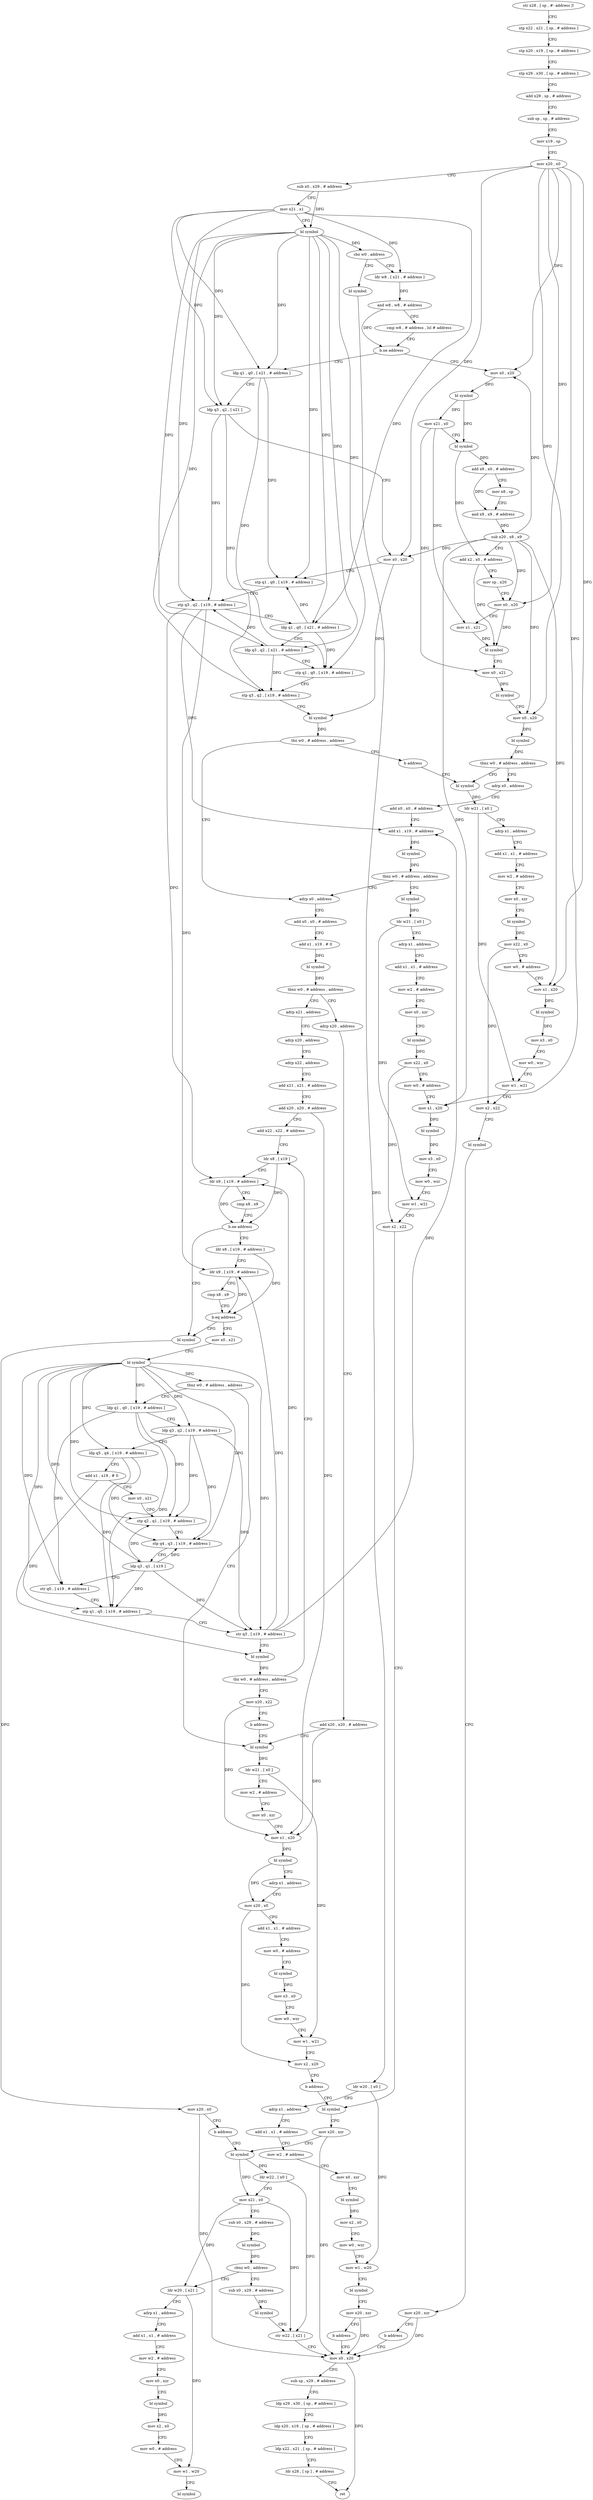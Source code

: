 digraph "func" {
"4215116" [label = "str x28 , [ sp , #- address ]!" ]
"4215120" [label = "stp x22 , x21 , [ sp , # address ]" ]
"4215124" [label = "stp x20 , x19 , [ sp , # address ]" ]
"4215128" [label = "stp x29 , x30 , [ sp , # address ]" ]
"4215132" [label = "add x29 , sp , # address" ]
"4215136" [label = "sub sp , sp , # address" ]
"4215140" [label = "mov x19 , sp" ]
"4215144" [label = "mov x20 , x0" ]
"4215148" [label = "sub x0 , x29 , # address" ]
"4215152" [label = "mov x21 , x1" ]
"4215156" [label = "bl symbol" ]
"4215160" [label = "cbz w0 , address" ]
"4215216" [label = "ldr w8 , [ x21 , # address ]" ]
"4215164" [label = "bl symbol" ]
"4215220" [label = "and w8 , w8 , # address" ]
"4215224" [label = "cmp w8 , # address , lsl # address" ]
"4215228" [label = "b.ne address" ]
"4215280" [label = "mov x0 , x20" ]
"4215232" [label = "ldp q1 , q0 , [ x21 , # address ]" ]
"4215168" [label = "ldr w20 , [ x0 ]" ]
"4215172" [label = "adrp x1 , address" ]
"4215176" [label = "add x1 , x1 , # address" ]
"4215180" [label = "mov w2 , # address" ]
"4215184" [label = "mov x0 , xzr" ]
"4215188" [label = "bl symbol" ]
"4215192" [label = "mov x2 , x0" ]
"4215196" [label = "mov w0 , wzr" ]
"4215200" [label = "mov w1 , w20" ]
"4215204" [label = "bl symbol" ]
"4215208" [label = "mov x20 , xzr" ]
"4215212" [label = "b address" ]
"4215780" [label = "mov x0 , x20" ]
"4215284" [label = "bl symbol" ]
"4215288" [label = "mov x21 , x0" ]
"4215292" [label = "bl symbol" ]
"4215296" [label = "add x9 , x0 , # address" ]
"4215300" [label = "mov x8 , sp" ]
"4215304" [label = "and x9 , x9 , # address" ]
"4215308" [label = "sub x20 , x8 , x9" ]
"4215312" [label = "add x2 , x0 , # address" ]
"4215316" [label = "mov sp , x20" ]
"4215320" [label = "mov x0 , x20" ]
"4215324" [label = "mov x1 , x21" ]
"4215328" [label = "bl symbol" ]
"4215332" [label = "mov x0 , x21" ]
"4215336" [label = "bl symbol" ]
"4215340" [label = "mov x0 , x20" ]
"4215344" [label = "bl symbol" ]
"4215348" [label = "tbnz w0 , # address , address" ]
"4215520" [label = "bl symbol" ]
"4215352" [label = "adrp x0 , address" ]
"4215236" [label = "ldp q3 , q2 , [ x21 ]" ]
"4215240" [label = "mov x0 , x20" ]
"4215244" [label = "stp q1 , q0 , [ x19 , # address ]" ]
"4215248" [label = "stp q3 , q2 , [ x19 , # address ]" ]
"4215252" [label = "ldp q1 , q0 , [ x21 , # address ]" ]
"4215256" [label = "ldp q3 , q2 , [ x21 , # address ]" ]
"4215260" [label = "stp q1 , q0 , [ x19 , # address ]" ]
"4215264" [label = "stp q3 , q2 , [ x19 , # address ]" ]
"4215268" [label = "bl symbol" ]
"4215272" [label = "tbz w0 , # address , address" ]
"4215372" [label = "adrp x0 , address" ]
"4215276" [label = "b address" ]
"4215784" [label = "sub sp , x29 , # address" ]
"4215788" [label = "ldp x29 , x30 , [ sp , # address ]" ]
"4215792" [label = "ldp x20 , x19 , [ sp , # address ]" ]
"4215796" [label = "ldp x22 , x21 , [ sp , # address ]" ]
"4215800" [label = "ldr x28 , [ sp ] , # address" ]
"4215804" [label = "ret" ]
"4215524" [label = "ldr w21 , [ x0 ]" ]
"4215528" [label = "adrp x1 , address" ]
"4215532" [label = "add x1 , x1 , # address" ]
"4215536" [label = "mov w2 , # address" ]
"4215540" [label = "mov x0 , xzr" ]
"4215544" [label = "bl symbol" ]
"4215548" [label = "mov x22 , x0" ]
"4215552" [label = "mov w0 , # address" ]
"4215556" [label = "mov x1 , x20" ]
"4215560" [label = "bl symbol" ]
"4215564" [label = "mov x3 , x0" ]
"4215568" [label = "mov w0 , wzr" ]
"4215572" [label = "mov w1 , w21" ]
"4215576" [label = "mov x2 , x22" ]
"4215580" [label = "bl symbol" ]
"4215584" [label = "mov x20 , xzr" ]
"4215588" [label = "b address" ]
"4215356" [label = "add x0 , x0 , # address" ]
"4215360" [label = "add x1 , x19 , # address" ]
"4215364" [label = "bl symbol" ]
"4215368" [label = "tbnz w0 , # address , address" ]
"4215676" [label = "bl symbol" ]
"4215376" [label = "add x0 , x0 , # address" ]
"4215380" [label = "add x1 , x19 , # 0" ]
"4215384" [label = "bl symbol" ]
"4215388" [label = "tbnz w0 , # address , address" ]
"4215592" [label = "adrp x20 , address" ]
"4215392" [label = "adrp x21 , address" ]
"4215680" [label = "ldr w21 , [ x0 ]" ]
"4215684" [label = "adrp x1 , address" ]
"4215688" [label = "add x1 , x1 , # address" ]
"4215692" [label = "mov w2 , # address" ]
"4215696" [label = "mov x0 , xzr" ]
"4215700" [label = "bl symbol" ]
"4215704" [label = "mov x22 , x0" ]
"4215708" [label = "mov w0 , # address" ]
"4215712" [label = "mov x1 , x20" ]
"4215716" [label = "bl symbol" ]
"4215720" [label = "mov x3 , x0" ]
"4215724" [label = "mov w0 , wzr" ]
"4215728" [label = "mov w1 , w21" ]
"4215732" [label = "mov x2 , x22" ]
"4215736" [label = "bl symbol" ]
"4215596" [label = "add x20 , x20 , # address" ]
"4215600" [label = "bl symbol" ]
"4215396" [label = "adrp x20 , address" ]
"4215400" [label = "adrp x22 , address" ]
"4215404" [label = "add x21 , x21 , # address" ]
"4215408" [label = "add x20 , x20 , # address" ]
"4215412" [label = "add x22 , x22 , # address" ]
"4215416" [label = "ldr x8 , [ x19 ]" ]
"4215808" [label = "ldr w20 , [ x21 ]" ]
"4215812" [label = "adrp x1 , address" ]
"4215816" [label = "add x1 , x1 , # address" ]
"4215820" [label = "mov w2 , # address" ]
"4215824" [label = "mov x0 , xzr" ]
"4215828" [label = "bl symbol" ]
"4215832" [label = "mov x2 , x0" ]
"4215836" [label = "mov w0 , # address" ]
"4215840" [label = "mov w1 , w20" ]
"4215844" [label = "bl symbol" ]
"4215768" [label = "sub x0 , x29 , # address" ]
"4215772" [label = "bl symbol" ]
"4215776" [label = "str w22 , [ x21 ]" ]
"4215740" [label = "mov x20 , xzr" ]
"4215744" [label = "bl symbol" ]
"4215664" [label = "bl symbol" ]
"4215668" [label = "mov x20 , x0" ]
"4215672" [label = "b address" ]
"4215432" [label = "ldr x8 , [ x19 , # address ]" ]
"4215436" [label = "ldr x9 , [ x19 , # address ]" ]
"4215440" [label = "cmp x8 , x9" ]
"4215444" [label = "b.eq address" ]
"4215448" [label = "mov x0 , x21" ]
"4215748" [label = "ldr w22 , [ x0 ]" ]
"4215752" [label = "mov x21 , x0" ]
"4215756" [label = "sub x0 , x29 , # address" ]
"4215760" [label = "bl symbol" ]
"4215764" [label = "cbnz w0 , address" ]
"4215452" [label = "bl symbol" ]
"4215456" [label = "tbnz w0 , # address , address" ]
"4215460" [label = "ldp q1 , q0 , [ x19 , # address ]" ]
"4215604" [label = "ldr w21 , [ x0 ]" ]
"4215608" [label = "mov w2 , # address" ]
"4215612" [label = "mov x0 , xzr" ]
"4215616" [label = "mov x1 , x20" ]
"4215620" [label = "bl symbol" ]
"4215624" [label = "adrp x1 , address" ]
"4215628" [label = "mov x20 , x0" ]
"4215632" [label = "add x1 , x1 , # address" ]
"4215636" [label = "mov w0 , # address" ]
"4215640" [label = "bl symbol" ]
"4215644" [label = "mov x3 , x0" ]
"4215648" [label = "mov w0 , wzr" ]
"4215652" [label = "mov w1 , w21" ]
"4215656" [label = "mov x2 , x20" ]
"4215660" [label = "b address" ]
"4215464" [label = "ldp q3 , q2 , [ x19 , # address ]" ]
"4215468" [label = "ldp q5 , q4 , [ x19 , # address ]" ]
"4215472" [label = "add x1 , x19 , # 0" ]
"4215476" [label = "mov x0 , x21" ]
"4215480" [label = "stp q2 , q1 , [ x19 , # address ]" ]
"4215484" [label = "stp q4 , q3 , [ x19 , # address ]" ]
"4215488" [label = "ldp q3 , q1 , [ x19 ]" ]
"4215492" [label = "str q0 , [ x19 , # address ]" ]
"4215496" [label = "stp q1 , q5 , [ x19 , # address ]" ]
"4215500" [label = "str q3 , [ x19 , # address ]" ]
"4215504" [label = "bl symbol" ]
"4215508" [label = "tbz w0 , # address , address" ]
"4215512" [label = "mov x20 , x22" ]
"4215420" [label = "ldr x9 , [ x19 , # address ]" ]
"4215424" [label = "cmp x8 , x9" ]
"4215428" [label = "b.ne address" ]
"4215516" [label = "b address" ]
"4215116" -> "4215120" [ label = "CFG" ]
"4215120" -> "4215124" [ label = "CFG" ]
"4215124" -> "4215128" [ label = "CFG" ]
"4215128" -> "4215132" [ label = "CFG" ]
"4215132" -> "4215136" [ label = "CFG" ]
"4215136" -> "4215140" [ label = "CFG" ]
"4215140" -> "4215144" [ label = "CFG" ]
"4215144" -> "4215148" [ label = "CFG" ]
"4215144" -> "4215280" [ label = "DFG" ]
"4215144" -> "4215320" [ label = "DFG" ]
"4215144" -> "4215340" [ label = "DFG" ]
"4215144" -> "4215240" [ label = "DFG" ]
"4215144" -> "4215556" [ label = "DFG" ]
"4215144" -> "4215712" [ label = "DFG" ]
"4215148" -> "4215152" [ label = "CFG" ]
"4215148" -> "4215156" [ label = "DFG" ]
"4215152" -> "4215156" [ label = "CFG" ]
"4215152" -> "4215216" [ label = "DFG" ]
"4215152" -> "4215232" [ label = "DFG" ]
"4215152" -> "4215236" [ label = "DFG" ]
"4215152" -> "4215252" [ label = "DFG" ]
"4215152" -> "4215256" [ label = "DFG" ]
"4215156" -> "4215160" [ label = "DFG" ]
"4215156" -> "4215232" [ label = "DFG" ]
"4215156" -> "4215244" [ label = "DFG" ]
"4215156" -> "4215252" [ label = "DFG" ]
"4215156" -> "4215260" [ label = "DFG" ]
"4215156" -> "4215236" [ label = "DFG" ]
"4215156" -> "4215248" [ label = "DFG" ]
"4215156" -> "4215256" [ label = "DFG" ]
"4215156" -> "4215264" [ label = "DFG" ]
"4215160" -> "4215216" [ label = "CFG" ]
"4215160" -> "4215164" [ label = "CFG" ]
"4215216" -> "4215220" [ label = "DFG" ]
"4215164" -> "4215168" [ label = "DFG" ]
"4215220" -> "4215224" [ label = "CFG" ]
"4215220" -> "4215228" [ label = "DFG" ]
"4215224" -> "4215228" [ label = "CFG" ]
"4215228" -> "4215280" [ label = "CFG" ]
"4215228" -> "4215232" [ label = "CFG" ]
"4215280" -> "4215284" [ label = "DFG" ]
"4215232" -> "4215236" [ label = "CFG" ]
"4215232" -> "4215244" [ label = "DFG" ]
"4215232" -> "4215260" [ label = "DFG" ]
"4215168" -> "4215172" [ label = "CFG" ]
"4215168" -> "4215200" [ label = "DFG" ]
"4215172" -> "4215176" [ label = "CFG" ]
"4215176" -> "4215180" [ label = "CFG" ]
"4215180" -> "4215184" [ label = "CFG" ]
"4215184" -> "4215188" [ label = "CFG" ]
"4215188" -> "4215192" [ label = "DFG" ]
"4215192" -> "4215196" [ label = "CFG" ]
"4215196" -> "4215200" [ label = "CFG" ]
"4215200" -> "4215204" [ label = "CFG" ]
"4215204" -> "4215208" [ label = "CFG" ]
"4215208" -> "4215212" [ label = "CFG" ]
"4215208" -> "4215780" [ label = "DFG" ]
"4215212" -> "4215780" [ label = "CFG" ]
"4215780" -> "4215784" [ label = "CFG" ]
"4215780" -> "4215804" [ label = "DFG" ]
"4215284" -> "4215288" [ label = "DFG" ]
"4215284" -> "4215292" [ label = "DFG" ]
"4215288" -> "4215292" [ label = "CFG" ]
"4215288" -> "4215324" [ label = "DFG" ]
"4215288" -> "4215332" [ label = "DFG" ]
"4215292" -> "4215296" [ label = "DFG" ]
"4215292" -> "4215312" [ label = "DFG" ]
"4215296" -> "4215300" [ label = "CFG" ]
"4215296" -> "4215304" [ label = "DFG" ]
"4215300" -> "4215304" [ label = "CFG" ]
"4215304" -> "4215308" [ label = "DFG" ]
"4215308" -> "4215312" [ label = "CFG" ]
"4215308" -> "4215280" [ label = "DFG" ]
"4215308" -> "4215320" [ label = "DFG" ]
"4215308" -> "4215340" [ label = "DFG" ]
"4215308" -> "4215240" [ label = "DFG" ]
"4215308" -> "4215556" [ label = "DFG" ]
"4215308" -> "4215712" [ label = "DFG" ]
"4215312" -> "4215316" [ label = "CFG" ]
"4215312" -> "4215328" [ label = "DFG" ]
"4215316" -> "4215320" [ label = "CFG" ]
"4215320" -> "4215324" [ label = "CFG" ]
"4215320" -> "4215328" [ label = "DFG" ]
"4215324" -> "4215328" [ label = "DFG" ]
"4215328" -> "4215332" [ label = "CFG" ]
"4215332" -> "4215336" [ label = "DFG" ]
"4215336" -> "4215340" [ label = "CFG" ]
"4215340" -> "4215344" [ label = "DFG" ]
"4215344" -> "4215348" [ label = "DFG" ]
"4215348" -> "4215520" [ label = "CFG" ]
"4215348" -> "4215352" [ label = "CFG" ]
"4215520" -> "4215524" [ label = "DFG" ]
"4215352" -> "4215356" [ label = "CFG" ]
"4215236" -> "4215240" [ label = "CFG" ]
"4215236" -> "4215248" [ label = "DFG" ]
"4215236" -> "4215264" [ label = "DFG" ]
"4215240" -> "4215244" [ label = "CFG" ]
"4215240" -> "4215268" [ label = "DFG" ]
"4215244" -> "4215248" [ label = "CFG" ]
"4215248" -> "4215252" [ label = "CFG" ]
"4215248" -> "4215420" [ label = "DFG" ]
"4215248" -> "4215436" [ label = "DFG" ]
"4215248" -> "4215360" [ label = "DFG" ]
"4215252" -> "4215256" [ label = "CFG" ]
"4215252" -> "4215244" [ label = "DFG" ]
"4215252" -> "4215260" [ label = "DFG" ]
"4215256" -> "4215260" [ label = "CFG" ]
"4215256" -> "4215248" [ label = "DFG" ]
"4215256" -> "4215264" [ label = "DFG" ]
"4215260" -> "4215264" [ label = "CFG" ]
"4215264" -> "4215268" [ label = "CFG" ]
"4215268" -> "4215272" [ label = "DFG" ]
"4215272" -> "4215372" [ label = "CFG" ]
"4215272" -> "4215276" [ label = "CFG" ]
"4215372" -> "4215376" [ label = "CFG" ]
"4215276" -> "4215520" [ label = "CFG" ]
"4215784" -> "4215788" [ label = "CFG" ]
"4215788" -> "4215792" [ label = "CFG" ]
"4215792" -> "4215796" [ label = "CFG" ]
"4215796" -> "4215800" [ label = "CFG" ]
"4215800" -> "4215804" [ label = "CFG" ]
"4215524" -> "4215528" [ label = "CFG" ]
"4215524" -> "4215572" [ label = "DFG" ]
"4215528" -> "4215532" [ label = "CFG" ]
"4215532" -> "4215536" [ label = "CFG" ]
"4215536" -> "4215540" [ label = "CFG" ]
"4215540" -> "4215544" [ label = "CFG" ]
"4215544" -> "4215548" [ label = "DFG" ]
"4215548" -> "4215552" [ label = "CFG" ]
"4215548" -> "4215576" [ label = "DFG" ]
"4215552" -> "4215556" [ label = "CFG" ]
"4215556" -> "4215560" [ label = "DFG" ]
"4215560" -> "4215564" [ label = "DFG" ]
"4215564" -> "4215568" [ label = "CFG" ]
"4215568" -> "4215572" [ label = "CFG" ]
"4215572" -> "4215576" [ label = "CFG" ]
"4215576" -> "4215580" [ label = "CFG" ]
"4215580" -> "4215584" [ label = "CFG" ]
"4215584" -> "4215588" [ label = "CFG" ]
"4215584" -> "4215780" [ label = "DFG" ]
"4215588" -> "4215780" [ label = "CFG" ]
"4215356" -> "4215360" [ label = "CFG" ]
"4215360" -> "4215364" [ label = "DFG" ]
"4215364" -> "4215368" [ label = "DFG" ]
"4215368" -> "4215676" [ label = "CFG" ]
"4215368" -> "4215372" [ label = "CFG" ]
"4215676" -> "4215680" [ label = "DFG" ]
"4215376" -> "4215380" [ label = "CFG" ]
"4215380" -> "4215384" [ label = "DFG" ]
"4215384" -> "4215388" [ label = "DFG" ]
"4215388" -> "4215592" [ label = "CFG" ]
"4215388" -> "4215392" [ label = "CFG" ]
"4215592" -> "4215596" [ label = "CFG" ]
"4215392" -> "4215396" [ label = "CFG" ]
"4215680" -> "4215684" [ label = "CFG" ]
"4215680" -> "4215728" [ label = "DFG" ]
"4215684" -> "4215688" [ label = "CFG" ]
"4215688" -> "4215692" [ label = "CFG" ]
"4215692" -> "4215696" [ label = "CFG" ]
"4215696" -> "4215700" [ label = "CFG" ]
"4215700" -> "4215704" [ label = "DFG" ]
"4215704" -> "4215708" [ label = "CFG" ]
"4215704" -> "4215732" [ label = "DFG" ]
"4215708" -> "4215712" [ label = "CFG" ]
"4215712" -> "4215716" [ label = "DFG" ]
"4215716" -> "4215720" [ label = "DFG" ]
"4215720" -> "4215724" [ label = "CFG" ]
"4215724" -> "4215728" [ label = "CFG" ]
"4215728" -> "4215732" [ label = "CFG" ]
"4215732" -> "4215736" [ label = "CFG" ]
"4215736" -> "4215740" [ label = "CFG" ]
"4215596" -> "4215600" [ label = "CFG" ]
"4215596" -> "4215616" [ label = "DFG" ]
"4215600" -> "4215604" [ label = "DFG" ]
"4215396" -> "4215400" [ label = "CFG" ]
"4215400" -> "4215404" [ label = "CFG" ]
"4215404" -> "4215408" [ label = "CFG" ]
"4215408" -> "4215412" [ label = "CFG" ]
"4215408" -> "4215616" [ label = "DFG" ]
"4215412" -> "4215416" [ label = "CFG" ]
"4215416" -> "4215420" [ label = "CFG" ]
"4215416" -> "4215428" [ label = "DFG" ]
"4215808" -> "4215812" [ label = "CFG" ]
"4215808" -> "4215840" [ label = "DFG" ]
"4215812" -> "4215816" [ label = "CFG" ]
"4215816" -> "4215820" [ label = "CFG" ]
"4215820" -> "4215824" [ label = "CFG" ]
"4215824" -> "4215828" [ label = "CFG" ]
"4215828" -> "4215832" [ label = "DFG" ]
"4215832" -> "4215836" [ label = "CFG" ]
"4215836" -> "4215840" [ label = "CFG" ]
"4215840" -> "4215844" [ label = "CFG" ]
"4215768" -> "4215772" [ label = "DFG" ]
"4215772" -> "4215776" [ label = "CFG" ]
"4215776" -> "4215780" [ label = "CFG" ]
"4215740" -> "4215744" [ label = "CFG" ]
"4215740" -> "4215780" [ label = "DFG" ]
"4215744" -> "4215748" [ label = "DFG" ]
"4215744" -> "4215752" [ label = "DFG" ]
"4215664" -> "4215668" [ label = "DFG" ]
"4215668" -> "4215672" [ label = "CFG" ]
"4215668" -> "4215780" [ label = "DFG" ]
"4215672" -> "4215744" [ label = "CFG" ]
"4215432" -> "4215436" [ label = "CFG" ]
"4215432" -> "4215444" [ label = "DFG" ]
"4215436" -> "4215440" [ label = "CFG" ]
"4215436" -> "4215444" [ label = "DFG" ]
"4215440" -> "4215444" [ label = "CFG" ]
"4215444" -> "4215664" [ label = "CFG" ]
"4215444" -> "4215448" [ label = "CFG" ]
"4215448" -> "4215452" [ label = "CFG" ]
"4215748" -> "4215752" [ label = "CFG" ]
"4215748" -> "4215776" [ label = "DFG" ]
"4215752" -> "4215756" [ label = "CFG" ]
"4215752" -> "4215808" [ label = "DFG" ]
"4215752" -> "4215776" [ label = "DFG" ]
"4215756" -> "4215760" [ label = "DFG" ]
"4215760" -> "4215764" [ label = "DFG" ]
"4215764" -> "4215808" [ label = "CFG" ]
"4215764" -> "4215768" [ label = "CFG" ]
"4215452" -> "4215456" [ label = "DFG" ]
"4215452" -> "4215460" [ label = "DFG" ]
"4215452" -> "4215492" [ label = "DFG" ]
"4215452" -> "4215480" [ label = "DFG" ]
"4215452" -> "4215488" [ label = "DFG" ]
"4215452" -> "4215496" [ label = "DFG" ]
"4215452" -> "4215464" [ label = "DFG" ]
"4215452" -> "4215484" [ label = "DFG" ]
"4215452" -> "4215500" [ label = "DFG" ]
"4215452" -> "4215468" [ label = "DFG" ]
"4215456" -> "4215600" [ label = "CFG" ]
"4215456" -> "4215460" [ label = "CFG" ]
"4215460" -> "4215464" [ label = "CFG" ]
"4215460" -> "4215480" [ label = "DFG" ]
"4215460" -> "4215492" [ label = "DFG" ]
"4215460" -> "4215496" [ label = "DFG" ]
"4215604" -> "4215608" [ label = "CFG" ]
"4215604" -> "4215652" [ label = "DFG" ]
"4215608" -> "4215612" [ label = "CFG" ]
"4215612" -> "4215616" [ label = "CFG" ]
"4215616" -> "4215620" [ label = "DFG" ]
"4215620" -> "4215624" [ label = "CFG" ]
"4215620" -> "4215628" [ label = "DFG" ]
"4215624" -> "4215628" [ label = "CFG" ]
"4215628" -> "4215632" [ label = "CFG" ]
"4215628" -> "4215656" [ label = "DFG" ]
"4215632" -> "4215636" [ label = "CFG" ]
"4215636" -> "4215640" [ label = "CFG" ]
"4215640" -> "4215644" [ label = "DFG" ]
"4215644" -> "4215648" [ label = "CFG" ]
"4215648" -> "4215652" [ label = "CFG" ]
"4215652" -> "4215656" [ label = "CFG" ]
"4215656" -> "4215660" [ label = "CFG" ]
"4215660" -> "4215736" [ label = "CFG" ]
"4215464" -> "4215468" [ label = "CFG" ]
"4215464" -> "4215480" [ label = "DFG" ]
"4215464" -> "4215484" [ label = "DFG" ]
"4215464" -> "4215500" [ label = "DFG" ]
"4215468" -> "4215472" [ label = "CFG" ]
"4215468" -> "4215484" [ label = "DFG" ]
"4215468" -> "4215496" [ label = "DFG" ]
"4215472" -> "4215476" [ label = "CFG" ]
"4215472" -> "4215504" [ label = "DFG" ]
"4215476" -> "4215480" [ label = "CFG" ]
"4215480" -> "4215484" [ label = "CFG" ]
"4215484" -> "4215488" [ label = "CFG" ]
"4215488" -> "4215492" [ label = "CFG" ]
"4215488" -> "4215480" [ label = "DFG" ]
"4215488" -> "4215484" [ label = "DFG" ]
"4215488" -> "4215496" [ label = "DFG" ]
"4215488" -> "4215500" [ label = "DFG" ]
"4215492" -> "4215496" [ label = "CFG" ]
"4215496" -> "4215500" [ label = "CFG" ]
"4215500" -> "4215504" [ label = "CFG" ]
"4215500" -> "4215360" [ label = "DFG" ]
"4215500" -> "4215420" [ label = "DFG" ]
"4215500" -> "4215436" [ label = "DFG" ]
"4215504" -> "4215508" [ label = "DFG" ]
"4215508" -> "4215416" [ label = "CFG" ]
"4215508" -> "4215512" [ label = "CFG" ]
"4215512" -> "4215516" [ label = "CFG" ]
"4215512" -> "4215616" [ label = "DFG" ]
"4215420" -> "4215424" [ label = "CFG" ]
"4215420" -> "4215428" [ label = "DFG" ]
"4215424" -> "4215428" [ label = "CFG" ]
"4215428" -> "4215664" [ label = "CFG" ]
"4215428" -> "4215432" [ label = "CFG" ]
"4215516" -> "4215600" [ label = "CFG" ]
}
